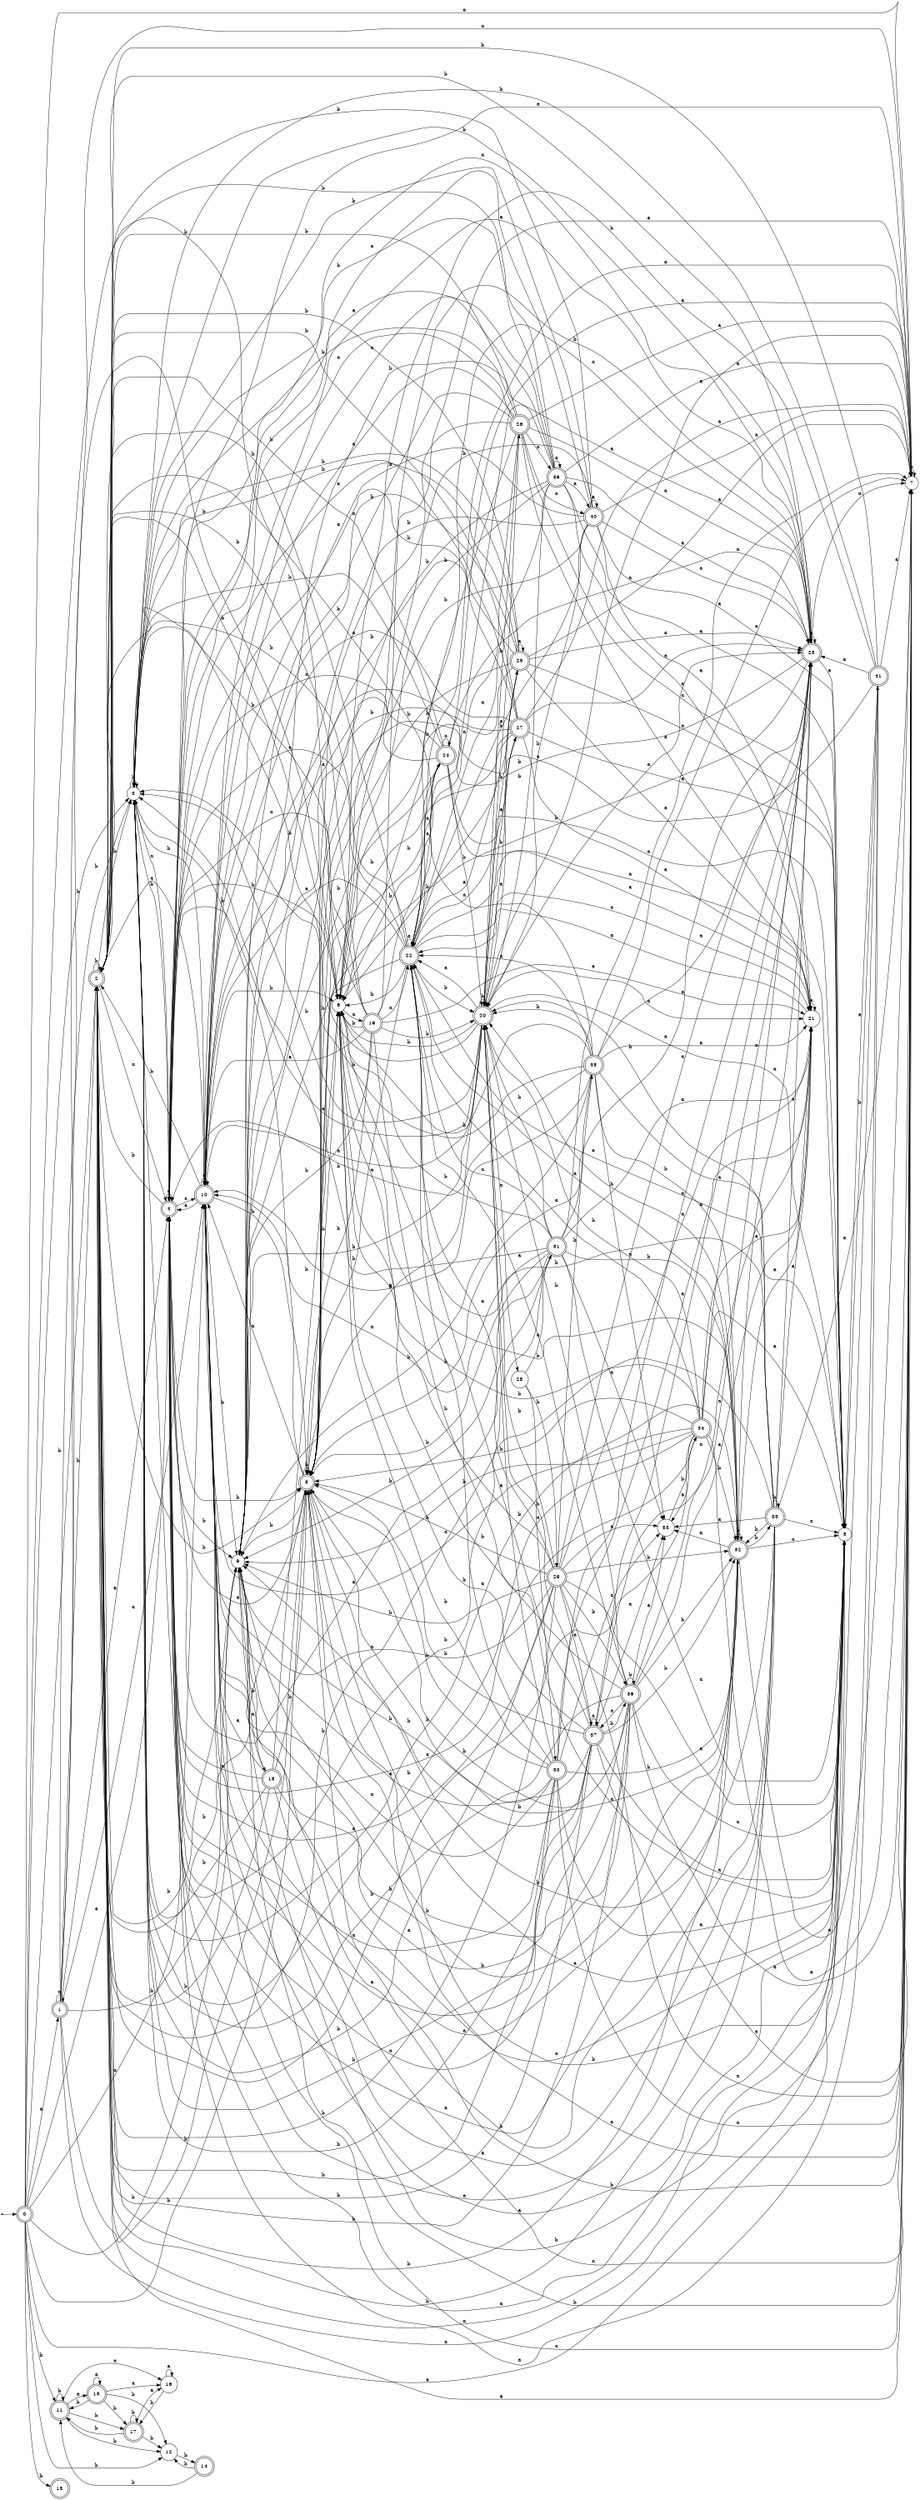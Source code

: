 digraph finite_state_machine {
rankdir=LR;
size="20,20";
node [shape = point]; "dummy0"
node [shape = doublecircle]; "0";"dummy0" -> "0";
node [shape = doublecircle]; "1";node [shape = doublecircle]; "2";node [shape = circle]; "3";
node [shape = doublecircle]; "4";node [shape = circle]; "5";
node [shape = circle]; "6";
node [shape = circle]; "7";
node [shape = doublecircle]; "8";node [shape = circle]; "9";
node [shape = doublecircle]; "10";node [shape = doublecircle]; "11";node [shape = circle]; "12";
node [shape = doublecircle]; "13";node [shape = doublecircle]; "14";node [shape = doublecircle]; "15";node [shape = circle]; "16";
node [shape = doublecircle]; "17";node [shape = doublecircle]; "18";node [shape = doublecircle]; "19";node [shape = doublecircle]; "20";node [shape = circle]; "21";
node [shape = doublecircle]; "22";node [shape = doublecircle]; "23";node [shape = doublecircle]; "24";node [shape = doublecircle]; "25";node [shape = doublecircle]; "26";node [shape = doublecircle]; "27";node [shape = circle]; "28";
node [shape = doublecircle]; "29";node [shape = doublecircle]; "30";node [shape = doublecircle]; "31";node [shape = doublecircle]; "32";node [shape = circle]; "33";
node [shape = doublecircle]; "34";node [shape = doublecircle]; "35";node [shape = doublecircle]; "36";node [shape = doublecircle]; "37";node [shape = doublecircle]; "38";node [shape = doublecircle]; "39";node [shape = doublecircle]; "40";node [shape = doublecircle]; "41";"0" -> "1" [label = "a"];
 "0" -> "4" [label = "a"];
 "0" -> "5" [label = "a"];
 "0" -> "7" [label = "a"];
 "0" -> "10" [label = "a"];
 "0" -> "2" [label = "b"];
 "0" -> "3" [label = "b"];
 "0" -> "6" [label = "b"];
 "0" -> "8" [label = "b"];
 "0" -> "9" [label = "b"];
 "0" -> "11" [label = "b"];
 "0" -> "12" [label = "b"];
 "0" -> "13" [label = "b"];
 "12" -> "14" [label = "b"];
 "14" -> "11" [label = "b"];
 "14" -> "12" [label = "b"];
 "11" -> "17" [label = "b"];
 "11" -> "11" [label = "b"];
 "11" -> "12" [label = "b"];
 "11" -> "16" [label = "a"];
 "11" -> "15" [label = "a"];
 "17" -> "17" [label = "b"];
 "17" -> "11" [label = "b"];
 "17" -> "12" [label = "b"];
 "17" -> "16" [label = "a"];
 "16" -> "16" [label = "a"];
 "16" -> "17" [label = "b"];
 "15" -> "16" [label = "a"];
 "15" -> "15" [label = "a"];
 "15" -> "17" [label = "b"];
 "15" -> "11" [label = "b"];
 "15" -> "12" [label = "b"];
 "10" -> "10" [label = "a"];
 "10" -> "4" [label = "a"];
 "10" -> "5" [label = "a"];
 "10" -> "7" [label = "a"];
 "10" -> "2" [label = "b"];
 "10" -> "3" [label = "b"];
 "10" -> "6" [label = "b"];
 "10" -> "8" [label = "b"];
 "10" -> "9" [label = "b"];
 "9" -> "18" [label = "a"];
 "18" -> "2" [label = "b"];
 "18" -> "3" [label = "b"];
 "18" -> "6" [label = "b"];
 "18" -> "8" [label = "b"];
 "18" -> "9" [label = "b"];
 "18" -> "10" [label = "a"];
 "18" -> "4" [label = "a"];
 "18" -> "5" [label = "a"];
 "18" -> "7" [label = "a"];
 "8" -> "2" [label = "b"];
 "8" -> "3" [label = "b"];
 "8" -> "6" [label = "b"];
 "8" -> "8" [label = "b"];
 "8" -> "9" [label = "b"];
 "8" -> "10" [label = "a"];
 "8" -> "4" [label = "a"];
 "8" -> "5" [label = "a"];
 "8" -> "7" [label = "a"];
 "7" -> "7" [label = "a"];
 "7" -> "8" [label = "b"];
 "7" -> "9" [label = "b"];
 "6" -> "19" [label = "a"];
 "19" -> "2" [label = "b"];
 "19" -> "3" [label = "b"];
 "19" -> "20" [label = "b"];
 "19" -> "6" [label = "b"];
 "19" -> "8" [label = "b"];
 "19" -> "9" [label = "b"];
 "19" -> "4" [label = "a"];
 "19" -> "5" [label = "a"];
 "19" -> "21" [label = "a"];
 "19" -> "7" [label = "a"];
 "19" -> "22" [label = "a"];
 "19" -> "23" [label = "a"];
 "19" -> "10" [label = "a"];
 "23" -> "4" [label = "a"];
 "23" -> "5" [label = "a"];
 "23" -> "23" [label = "a"];
 "23" -> "7" [label = "a"];
 "23" -> "10" [label = "a"];
 "23" -> "2" [label = "b"];
 "23" -> "3" [label = "b"];
 "23" -> "6" [label = "b"];
 "23" -> "8" [label = "b"];
 "23" -> "9" [label = "b"];
 "22" -> "4" [label = "a"];
 "22" -> "5" [label = "a"];
 "22" -> "7" [label = "a"];
 "22" -> "10" [label = "a"];
 "22" -> "21" [label = "a"];
 "22" -> "22" [label = "a"];
 "22" -> "23" [label = "a"];
 "22" -> "24" [label = "a"];
 "22" -> "2" [label = "b"];
 "22" -> "3" [label = "b"];
 "22" -> "20" [label = "b"];
 "22" -> "6" [label = "b"];
 "22" -> "8" [label = "b"];
 "22" -> "9" [label = "b"];
 "24" -> "4" [label = "a"];
 "24" -> "5" [label = "a"];
 "24" -> "7" [label = "a"];
 "24" -> "10" [label = "a"];
 "24" -> "21" [label = "a"];
 "24" -> "22" [label = "a"];
 "24" -> "23" [label = "a"];
 "24" -> "24" [label = "a"];
 "24" -> "2" [label = "b"];
 "24" -> "3" [label = "b"];
 "24" -> "20" [label = "b"];
 "24" -> "6" [label = "b"];
 "24" -> "8" [label = "b"];
 "24" -> "9" [label = "b"];
 "21" -> "21" [label = "a"];
 "21" -> "22" [label = "a"];
 "20" -> "2" [label = "b"];
 "20" -> "3" [label = "b"];
 "20" -> "20" [label = "b"];
 "20" -> "6" [label = "b"];
 "20" -> "8" [label = "b"];
 "20" -> "9" [label = "b"];
 "20" -> "26" [label = "b"];
 "20" -> "4" [label = "a"];
 "20" -> "5" [label = "a"];
 "20" -> "7" [label = "a"];
 "20" -> "10" [label = "a"];
 "20" -> "21" [label = "a"];
 "20" -> "22" [label = "a"];
 "20" -> "23" [label = "a"];
 "20" -> "25" [label = "a"];
 "20" -> "27" [label = "a"];
 "20" -> "28" [label = "a"];
 "28" -> "29" [label = "b"];
 "28" -> "30" [label = "a"];
 "28" -> "31" [label = "a"];
 "31" -> "32" [label = "b"];
 "31" -> "2" [label = "b"];
 "31" -> "3" [label = "b"];
 "31" -> "20" [label = "b"];
 "31" -> "6" [label = "b"];
 "31" -> "8" [label = "b"];
 "31" -> "9" [label = "b"];
 "31" -> "33" [label = "a"];
 "31" -> "4" [label = "a"];
 "31" -> "5" [label = "a"];
 "31" -> "7" [label = "a"];
 "31" -> "10" [label = "a"];
 "31" -> "21" [label = "a"];
 "31" -> "22" [label = "a"];
 "31" -> "23" [label = "a"];
 "33" -> "34" [label = "b"];
 "34" -> "33" [label = "a"];
 "34" -> "4" [label = "a"];
 "34" -> "5" [label = "a"];
 "34" -> "7" [label = "a"];
 "34" -> "10" [label = "a"];
 "34" -> "21" [label = "a"];
 "34" -> "22" [label = "a"];
 "34" -> "23" [label = "a"];
 "34" -> "32" [label = "b"];
 "34" -> "2" [label = "b"];
 "34" -> "3" [label = "b"];
 "34" -> "20" [label = "b"];
 "34" -> "6" [label = "b"];
 "34" -> "8" [label = "b"];
 "34" -> "9" [label = "b"];
 "32" -> "32" [label = "b"];
 "32" -> "2" [label = "b"];
 "32" -> "35" [label = "b"];
 "32" -> "3" [label = "b"];
 "32" -> "6" [label = "b"];
 "32" -> "8" [label = "b"];
 "32" -> "9" [label = "b"];
 "32" -> "20" [label = "b"];
 "32" -> "33" [label = "a"];
 "32" -> "4" [label = "a"];
 "32" -> "5" [label = "a"];
 "32" -> "7" [label = "a"];
 "32" -> "10" [label = "a"];
 "32" -> "21" [label = "a"];
 "32" -> "22" [label = "a"];
 "32" -> "23" [label = "a"];
 "35" -> "32" [label = "b"];
 "35" -> "2" [label = "b"];
 "35" -> "35" [label = "b"];
 "35" -> "3" [label = "b"];
 "35" -> "6" [label = "b"];
 "35" -> "8" [label = "b"];
 "35" -> "9" [label = "b"];
 "35" -> "20" [label = "b"];
 "35" -> "33" [label = "a"];
 "35" -> "4" [label = "a"];
 "35" -> "5" [label = "a"];
 "35" -> "7" [label = "a"];
 "35" -> "10" [label = "a"];
 "35" -> "21" [label = "a"];
 "35" -> "22" [label = "a"];
 "35" -> "23" [label = "a"];
 "30" -> "32" [label = "b"];
 "30" -> "2" [label = "b"];
 "30" -> "3" [label = "b"];
 "30" -> "20" [label = "b"];
 "30" -> "6" [label = "b"];
 "30" -> "8" [label = "b"];
 "30" -> "9" [label = "b"];
 "30" -> "33" [label = "a"];
 "30" -> "4" [label = "a"];
 "30" -> "5" [label = "a"];
 "30" -> "7" [label = "a"];
 "30" -> "10" [label = "a"];
 "30" -> "21" [label = "a"];
 "30" -> "22" [label = "a"];
 "30" -> "23" [label = "a"];
 "29" -> "32" [label = "b"];
 "29" -> "2" [label = "b"];
 "29" -> "3" [label = "b"];
 "29" -> "36" [label = "b"];
 "29" -> "38" [label = "b"];
 "29" -> "6" [label = "b"];
 "29" -> "8" [label = "b"];
 "29" -> "9" [label = "b"];
 "29" -> "20" [label = "b"];
 "29" -> "33" [label = "a"];
 "29" -> "4" [label = "a"];
 "29" -> "5" [label = "a"];
 "29" -> "37" [label = "a"];
 "29" -> "7" [label = "a"];
 "29" -> "10" [label = "a"];
 "29" -> "21" [label = "a"];
 "29" -> "22" [label = "a"];
 "29" -> "23" [label = "a"];
 "38" -> "32" [label = "b"];
 "38" -> "2" [label = "b"];
 "38" -> "3" [label = "b"];
 "38" -> "20" [label = "b"];
 "38" -> "6" [label = "b"];
 "38" -> "8" [label = "b"];
 "38" -> "9" [label = "b"];
 "38" -> "33" [label = "a"];
 "38" -> "4" [label = "a"];
 "38" -> "5" [label = "a"];
 "38" -> "7" [label = "a"];
 "38" -> "10" [label = "a"];
 "38" -> "21" [label = "a"];
 "38" -> "22" [label = "a"];
 "38" -> "23" [label = "a"];
 "37" -> "33" [label = "a"];
 "37" -> "4" [label = "a"];
 "37" -> "5" [label = "a"];
 "37" -> "37" [label = "a"];
 "37" -> "7" [label = "a"];
 "37" -> "10" [label = "a"];
 "37" -> "21" [label = "a"];
 "37" -> "22" [label = "a"];
 "37" -> "23" [label = "a"];
 "37" -> "32" [label = "b"];
 "37" -> "2" [label = "b"];
 "37" -> "3" [label = "b"];
 "37" -> "36" [label = "b"];
 "37" -> "6" [label = "b"];
 "37" -> "8" [label = "b"];
 "37" -> "9" [label = "b"];
 "37" -> "20" [label = "b"];
 "36" -> "32" [label = "b"];
 "36" -> "2" [label = "b"];
 "36" -> "3" [label = "b"];
 "36" -> "36" [label = "b"];
 "36" -> "6" [label = "b"];
 "36" -> "8" [label = "b"];
 "36" -> "9" [label = "b"];
 "36" -> "20" [label = "b"];
 "36" -> "33" [label = "a"];
 "36" -> "4" [label = "a"];
 "36" -> "5" [label = "a"];
 "36" -> "37" [label = "a"];
 "36" -> "7" [label = "a"];
 "36" -> "10" [label = "a"];
 "36" -> "21" [label = "a"];
 "36" -> "22" [label = "a"];
 "36" -> "23" [label = "a"];
 "27" -> "2" [label = "b"];
 "27" -> "3" [label = "b"];
 "27" -> "20" [label = "b"];
 "27" -> "6" [label = "b"];
 "27" -> "8" [label = "b"];
 "27" -> "9" [label = "b"];
 "27" -> "4" [label = "a"];
 "27" -> "5" [label = "a"];
 "27" -> "21" [label = "a"];
 "27" -> "7" [label = "a"];
 "27" -> "22" [label = "a"];
 "27" -> "23" [label = "a"];
 "27" -> "10" [label = "a"];
 "26" -> "4" [label = "a"];
 "26" -> "5" [label = "a"];
 "26" -> "39" [label = "a"];
 "26" -> "40" [label = "a"];
 "26" -> "7" [label = "a"];
 "26" -> "10" [label = "a"];
 "26" -> "21" [label = "a"];
 "26" -> "22" [label = "a"];
 "26" -> "23" [label = "a"];
 "26" -> "2" [label = "b"];
 "26" -> "3" [label = "b"];
 "26" -> "20" [label = "b"];
 "26" -> "6" [label = "b"];
 "26" -> "8" [label = "b"];
 "26" -> "9" [label = "b"];
 "40" -> "4" [label = "a"];
 "40" -> "5" [label = "a"];
 "40" -> "7" [label = "a"];
 "40" -> "40" [label = "a"];
 "40" -> "10" [label = "a"];
 "40" -> "21" [label = "a"];
 "40" -> "22" [label = "a"];
 "40" -> "23" [label = "a"];
 "40" -> "2" [label = "b"];
 "40" -> "3" [label = "b"];
 "40" -> "20" [label = "b"];
 "40" -> "6" [label = "b"];
 "40" -> "8" [label = "b"];
 "40" -> "9" [label = "b"];
 "39" -> "4" [label = "a"];
 "39" -> "5" [label = "a"];
 "39" -> "39" [label = "a"];
 "39" -> "40" [label = "a"];
 "39" -> "7" [label = "a"];
 "39" -> "10" [label = "a"];
 "39" -> "21" [label = "a"];
 "39" -> "22" [label = "a"];
 "39" -> "23" [label = "a"];
 "39" -> "2" [label = "b"];
 "39" -> "3" [label = "b"];
 "39" -> "20" [label = "b"];
 "39" -> "6" [label = "b"];
 "39" -> "8" [label = "b"];
 "39" -> "9" [label = "b"];
 "25" -> "4" [label = "a"];
 "25" -> "5" [label = "a"];
 "25" -> "7" [label = "a"];
 "25" -> "10" [label = "a"];
 "25" -> "21" [label = "a"];
 "25" -> "22" [label = "a"];
 "25" -> "23" [label = "a"];
 "25" -> "25" [label = "a"];
 "25" -> "2" [label = "b"];
 "25" -> "3" [label = "b"];
 "25" -> "20" [label = "b"];
 "25" -> "6" [label = "b"];
 "25" -> "8" [label = "b"];
 "25" -> "9" [label = "b"];
 "5" -> "41" [label = "b"];
 "41" -> "4" [label = "a"];
 "41" -> "5" [label = "a"];
 "41" -> "23" [label = "a"];
 "41" -> "7" [label = "a"];
 "41" -> "10" [label = "a"];
 "41" -> "2" [label = "b"];
 "41" -> "3" [label = "b"];
 "41" -> "6" [label = "b"];
 "41" -> "8" [label = "b"];
 "41" -> "9" [label = "b"];
 "4" -> "10" [label = "a"];
 "4" -> "4" [label = "a"];
 "4" -> "5" [label = "a"];
 "4" -> "7" [label = "a"];
 "4" -> "2" [label = "b"];
 "4" -> "3" [label = "b"];
 "4" -> "6" [label = "b"];
 "4" -> "8" [label = "b"];
 "4" -> "9" [label = "b"];
 "3" -> "3" [label = "b"];
 "3" -> "4" [label = "a"];
 "2" -> "2" [label = "b"];
 "2" -> "3" [label = "b"];
 "2" -> "6" [label = "b"];
 "2" -> "8" [label = "b"];
 "2" -> "9" [label = "b"];
 "2" -> "10" [label = "a"];
 "2" -> "4" [label = "a"];
 "2" -> "5" [label = "a"];
 "2" -> "7" [label = "a"];
 "1" -> "1" [label = "a"];
 "1" -> "4" [label = "a"];
 "1" -> "5" [label = "a"];
 "1" -> "7" [label = "a"];
 "1" -> "10" [label = "a"];
 "1" -> "2" [label = "b"];
 "1" -> "3" [label = "b"];
 "1" -> "6" [label = "b"];
 "1" -> "8" [label = "b"];
 "1" -> "9" [label = "b"];
 }

